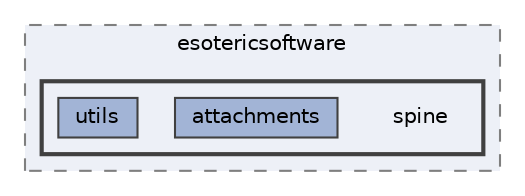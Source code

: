digraph "external/spine-runtimes/spine-libgdx/spine-libgdx/src/com/esotericsoftware/spine"
{
 // LATEX_PDF_SIZE
  bgcolor="transparent";
  edge [fontname=Helvetica,fontsize=10,labelfontname=Helvetica,labelfontsize=10];
  node [fontname=Helvetica,fontsize=10,shape=box,height=0.2,width=0.4];
  compound=true
  subgraph clusterdir_fe29cf7e7ac676209134c4995c82748d {
    graph [ bgcolor="#edf0f7", pencolor="grey50", label="esotericsoftware", fontname=Helvetica,fontsize=10 style="filled,dashed", URL="dir_fe29cf7e7ac676209134c4995c82748d.html",tooltip=""]
  subgraph clusterdir_5a70341874e7d2e5ff693c3996533589 {
    graph [ bgcolor="#edf0f7", pencolor="grey25", label="", fontname=Helvetica,fontsize=10 style="filled,bold", URL="dir_5a70341874e7d2e5ff693c3996533589.html",tooltip=""]
    dir_5a70341874e7d2e5ff693c3996533589 [shape=plaintext, label="spine"];
  dir_2eb49ab630dbc81834e2e1f5ba73cd58 [label="attachments", fillcolor="#a2b4d6", color="grey25", style="filled", URL="dir_2eb49ab630dbc81834e2e1f5ba73cd58.html",tooltip=""];
  dir_f15744f44e5901b4f2def67d02975f63 [label="utils", fillcolor="#a2b4d6", color="grey25", style="filled", URL="dir_f15744f44e5901b4f2def67d02975f63.html",tooltip=""];
  }
  }
}

